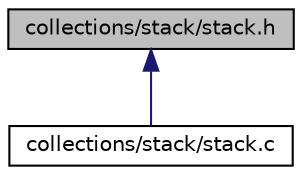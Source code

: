 digraph "collections/stack/stack.h"
{
  edge [fontname="Helvetica",fontsize="10",labelfontname="Helvetica",labelfontsize="10"];
  node [fontname="Helvetica",fontsize="10",shape=record];
  Node2 [label="collections/stack/stack.h",height=0.2,width=0.4,color="black", fillcolor="grey75", style="filled", fontcolor="black"];
  Node2 -> Node3 [dir="back",color="midnightblue",fontsize="10",style="solid",fontname="Helvetica"];
  Node3 [label="collections/stack/stack.c",height=0.2,width=0.4,color="black", fillcolor="white", style="filled",URL="$stack_8c.html",tooltip="File containing implementation of Stack. "];
}
